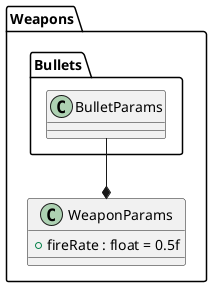@startuml
namespace Weapons{
class WeaponParams {
    + fireRate : float = 0.5f
}
}
Weapons.Bullets.BulletParams --* Weapons.WeaponParams
@enduml
